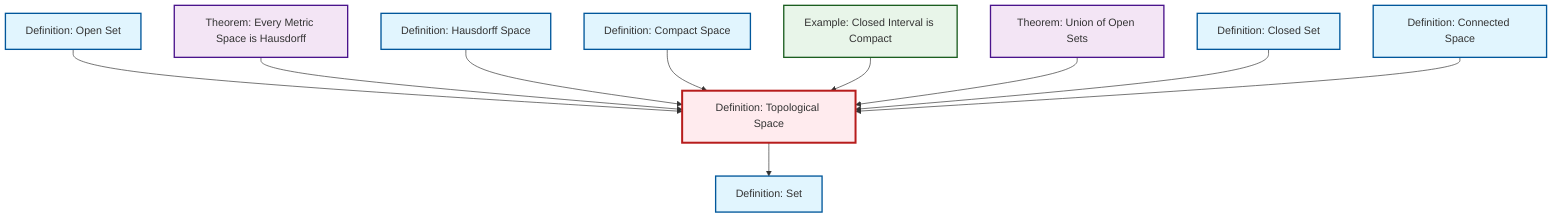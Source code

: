 graph TD
    classDef definition fill:#e1f5fe,stroke:#01579b,stroke-width:2px
    classDef theorem fill:#f3e5f5,stroke:#4a148c,stroke-width:2px
    classDef axiom fill:#fff3e0,stroke:#e65100,stroke-width:2px
    classDef example fill:#e8f5e9,stroke:#1b5e20,stroke-width:2px
    classDef current fill:#ffebee,stroke:#b71c1c,stroke-width:3px
    def-topological-space["Definition: Topological Space"]:::definition
    def-open-set["Definition: Open Set"]:::definition
    thm-union-open-sets["Theorem: Union of Open Sets"]:::theorem
    ex-closed-interval-compact["Example: Closed Interval is Compact"]:::example
    def-set["Definition: Set"]:::definition
    def-compact["Definition: Compact Space"]:::definition
    thm-metric-hausdorff["Theorem: Every Metric Space is Hausdorff"]:::theorem
    def-connected["Definition: Connected Space"]:::definition
    def-closed-set["Definition: Closed Set"]:::definition
    def-hausdorff["Definition: Hausdorff Space"]:::definition
    def-open-set --> def-topological-space
    thm-metric-hausdorff --> def-topological-space
    def-hausdorff --> def-topological-space
    def-compact --> def-topological-space
    def-topological-space --> def-set
    ex-closed-interval-compact --> def-topological-space
    thm-union-open-sets --> def-topological-space
    def-closed-set --> def-topological-space
    def-connected --> def-topological-space
    class def-topological-space current